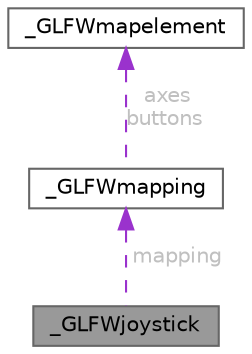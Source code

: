 digraph "_GLFWjoystick"
{
 // LATEX_PDF_SIZE
  bgcolor="transparent";
  edge [fontname=Helvetica,fontsize=10,labelfontname=Helvetica,labelfontsize=10];
  node [fontname=Helvetica,fontsize=10,shape=box,height=0.2,width=0.4];
  Node1 [id="Node000001",label="_GLFWjoystick",height=0.2,width=0.4,color="gray40", fillcolor="grey60", style="filled", fontcolor="black",tooltip=" "];
  Node2 -> Node1 [id="edge1_Node000001_Node000002",dir="back",color="darkorchid3",style="dashed",tooltip=" ",label=" mapping",fontcolor="grey" ];
  Node2 [id="Node000002",label="_GLFWmapping",height=0.2,width=0.4,color="gray40", fillcolor="white", style="filled",URL="$struct___g_l_f_wmapping.html",tooltip=" "];
  Node3 -> Node2 [id="edge2_Node000002_Node000003",dir="back",color="darkorchid3",style="dashed",tooltip=" ",label=" axes\nbuttons",fontcolor="grey" ];
  Node3 [id="Node000003",label="_GLFWmapelement",height=0.2,width=0.4,color="gray40", fillcolor="white", style="filled",URL="$struct___g_l_f_wmapelement.html",tooltip=" "];
}
